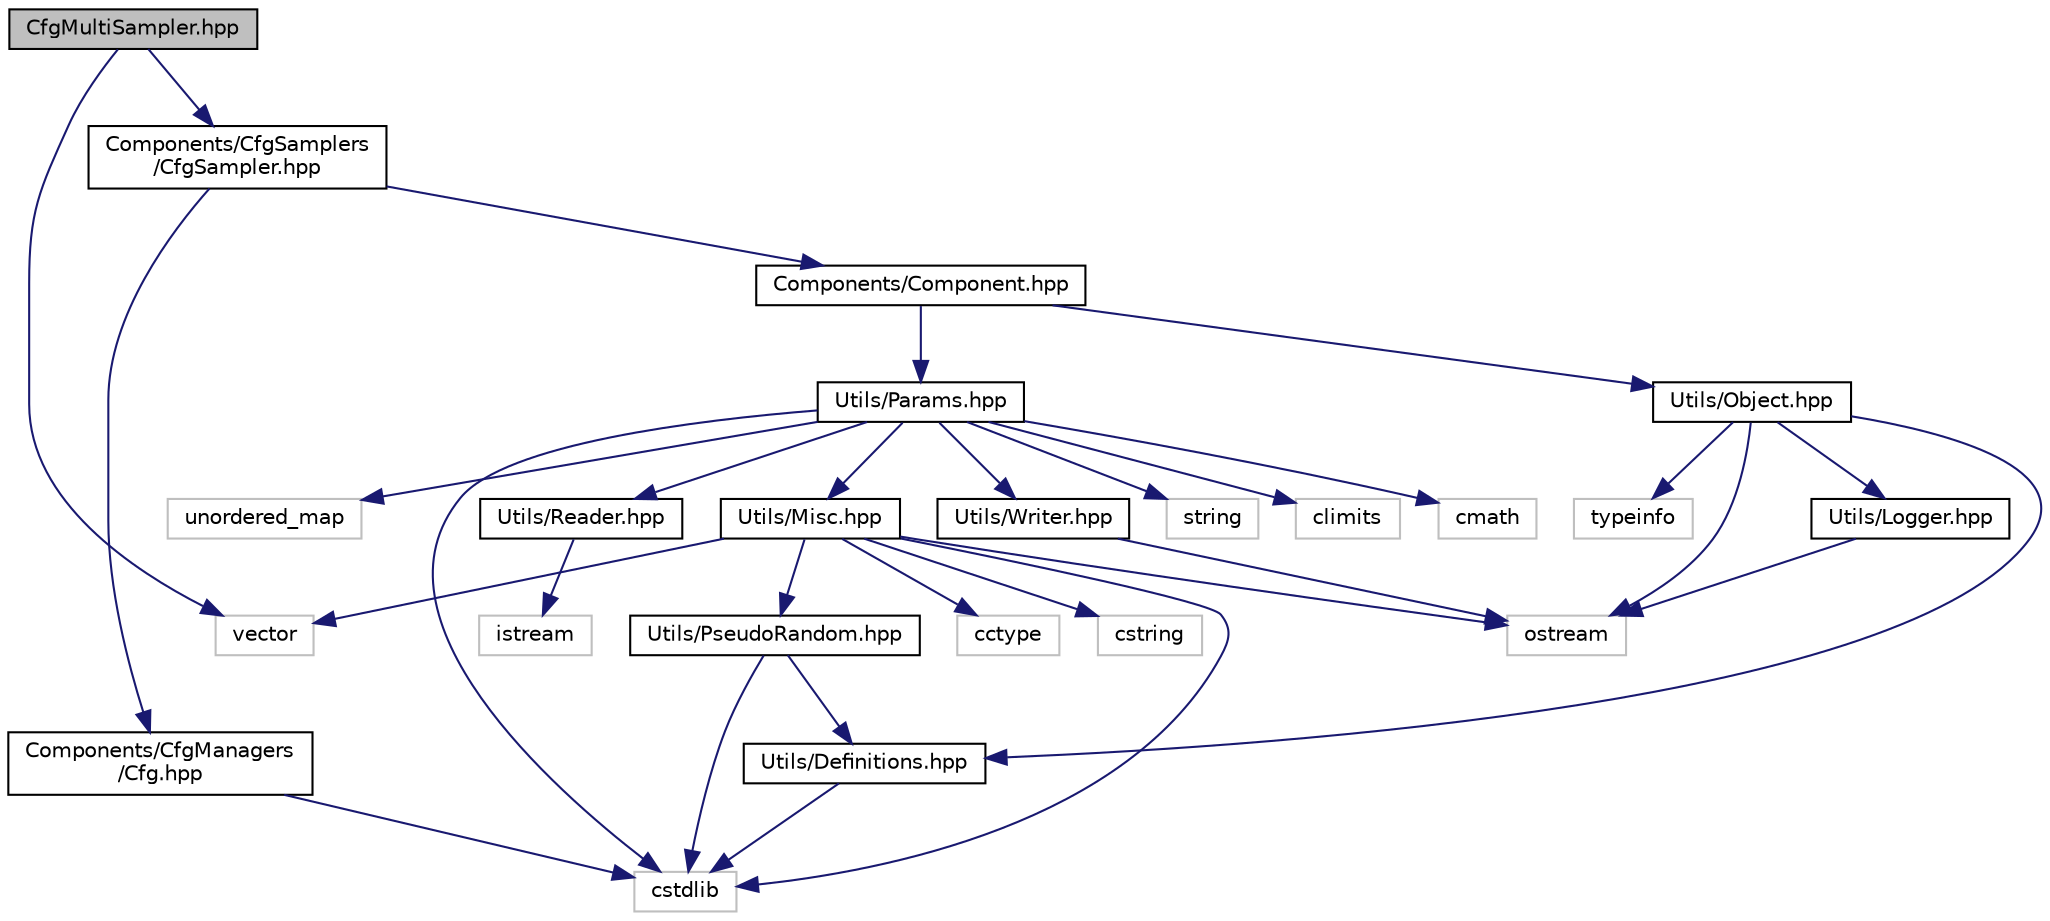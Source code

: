 digraph "CfgMultiSampler.hpp"
{
  bgcolor="transparent";
  edge [fontname="Helvetica",fontsize="10",labelfontname="Helvetica",labelfontsize="10"];
  node [fontname="Helvetica",fontsize="10",shape=record];
  Node1 [label="CfgMultiSampler.hpp",height=0.2,width=0.4,color="black", fillcolor="grey75", style="filled", fontcolor="black"];
  Node1 -> Node2 [color="midnightblue",fontsize="10",style="solid",fontname="Helvetica"];
  Node2 [label="Components/CfgSamplers\l/CfgSampler.hpp",height=0.2,width=0.4,color="black",URL="$CfgSampler_8hpp.html"];
  Node2 -> Node3 [color="midnightblue",fontsize="10",style="solid",fontname="Helvetica"];
  Node3 [label="Components/CfgManagers\l/Cfg.hpp",height=0.2,width=0.4,color="black",URL="$Cfg_8hpp.html"];
  Node3 -> Node4 [color="midnightblue",fontsize="10",style="solid",fontname="Helvetica"];
  Node4 [label="cstdlib",height=0.2,width=0.4,color="grey75"];
  Node2 -> Node5 [color="midnightblue",fontsize="10",style="solid",fontname="Helvetica"];
  Node5 [label="Components/Component.hpp",height=0.2,width=0.4,color="black",URL="$Component_8hpp.html"];
  Node5 -> Node6 [color="midnightblue",fontsize="10",style="solid",fontname="Helvetica"];
  Node6 [label="Utils/Object.hpp",height=0.2,width=0.4,color="black",URL="$Object_8hpp.html"];
  Node6 -> Node7 [color="midnightblue",fontsize="10",style="solid",fontname="Helvetica"];
  Node7 [label="Utils/Definitions.hpp",height=0.2,width=0.4,color="black",URL="$Definitions_8hpp.html"];
  Node7 -> Node4 [color="midnightblue",fontsize="10",style="solid",fontname="Helvetica"];
  Node6 -> Node8 [color="midnightblue",fontsize="10",style="solid",fontname="Helvetica"];
  Node8 [label="Utils/Logger.hpp",height=0.2,width=0.4,color="black",URL="$Logger_8hpp.html"];
  Node8 -> Node9 [color="midnightblue",fontsize="10",style="solid",fontname="Helvetica"];
  Node9 [label="ostream",height=0.2,width=0.4,color="grey75"];
  Node6 -> Node10 [color="midnightblue",fontsize="10",style="solid",fontname="Helvetica"];
  Node10 [label="typeinfo",height=0.2,width=0.4,color="grey75"];
  Node6 -> Node9 [color="midnightblue",fontsize="10",style="solid",fontname="Helvetica"];
  Node5 -> Node11 [color="midnightblue",fontsize="10",style="solid",fontname="Helvetica"];
  Node11 [label="Utils/Params.hpp",height=0.2,width=0.4,color="black",URL="$Params_8hpp.html"];
  Node11 -> Node12 [color="midnightblue",fontsize="10",style="solid",fontname="Helvetica"];
  Node12 [label="Utils/Reader.hpp",height=0.2,width=0.4,color="black",URL="$Reader_8hpp.html"];
  Node12 -> Node13 [color="midnightblue",fontsize="10",style="solid",fontname="Helvetica"];
  Node13 [label="istream",height=0.2,width=0.4,color="grey75"];
  Node11 -> Node14 [color="midnightblue",fontsize="10",style="solid",fontname="Helvetica"];
  Node14 [label="Utils/Writer.hpp",height=0.2,width=0.4,color="black",URL="$Writer_8hpp.html"];
  Node14 -> Node9 [color="midnightblue",fontsize="10",style="solid",fontname="Helvetica"];
  Node11 -> Node15 [color="midnightblue",fontsize="10",style="solid",fontname="Helvetica"];
  Node15 [label="Utils/Misc.hpp",height=0.2,width=0.4,color="black",URL="$Misc_8hpp.html"];
  Node15 -> Node16 [color="midnightblue",fontsize="10",style="solid",fontname="Helvetica"];
  Node16 [label="Utils/PseudoRandom.hpp",height=0.2,width=0.4,color="black",URL="$PseudoRandom_8hpp.html"];
  Node16 -> Node7 [color="midnightblue",fontsize="10",style="solid",fontname="Helvetica"];
  Node16 -> Node4 [color="midnightblue",fontsize="10",style="solid",fontname="Helvetica"];
  Node15 -> Node17 [color="midnightblue",fontsize="10",style="solid",fontname="Helvetica"];
  Node17 [label="vector",height=0.2,width=0.4,color="grey75"];
  Node15 -> Node18 [color="midnightblue",fontsize="10",style="solid",fontname="Helvetica"];
  Node18 [label="cctype",height=0.2,width=0.4,color="grey75"];
  Node15 -> Node4 [color="midnightblue",fontsize="10",style="solid",fontname="Helvetica"];
  Node15 -> Node19 [color="midnightblue",fontsize="10",style="solid",fontname="Helvetica"];
  Node19 [label="cstring",height=0.2,width=0.4,color="grey75"];
  Node15 -> Node9 [color="midnightblue",fontsize="10",style="solid",fontname="Helvetica"];
  Node11 -> Node4 [color="midnightblue",fontsize="10",style="solid",fontname="Helvetica"];
  Node11 -> Node20 [color="midnightblue",fontsize="10",style="solid",fontname="Helvetica"];
  Node20 [label="string",height=0.2,width=0.4,color="grey75"];
  Node11 -> Node21 [color="midnightblue",fontsize="10",style="solid",fontname="Helvetica"];
  Node21 [label="climits",height=0.2,width=0.4,color="grey75"];
  Node11 -> Node22 [color="midnightblue",fontsize="10",style="solid",fontname="Helvetica"];
  Node22 [label="cmath",height=0.2,width=0.4,color="grey75"];
  Node11 -> Node23 [color="midnightblue",fontsize="10",style="solid",fontname="Helvetica"];
  Node23 [label="unordered_map",height=0.2,width=0.4,color="grey75"];
  Node1 -> Node17 [color="midnightblue",fontsize="10",style="solid",fontname="Helvetica"];
}
